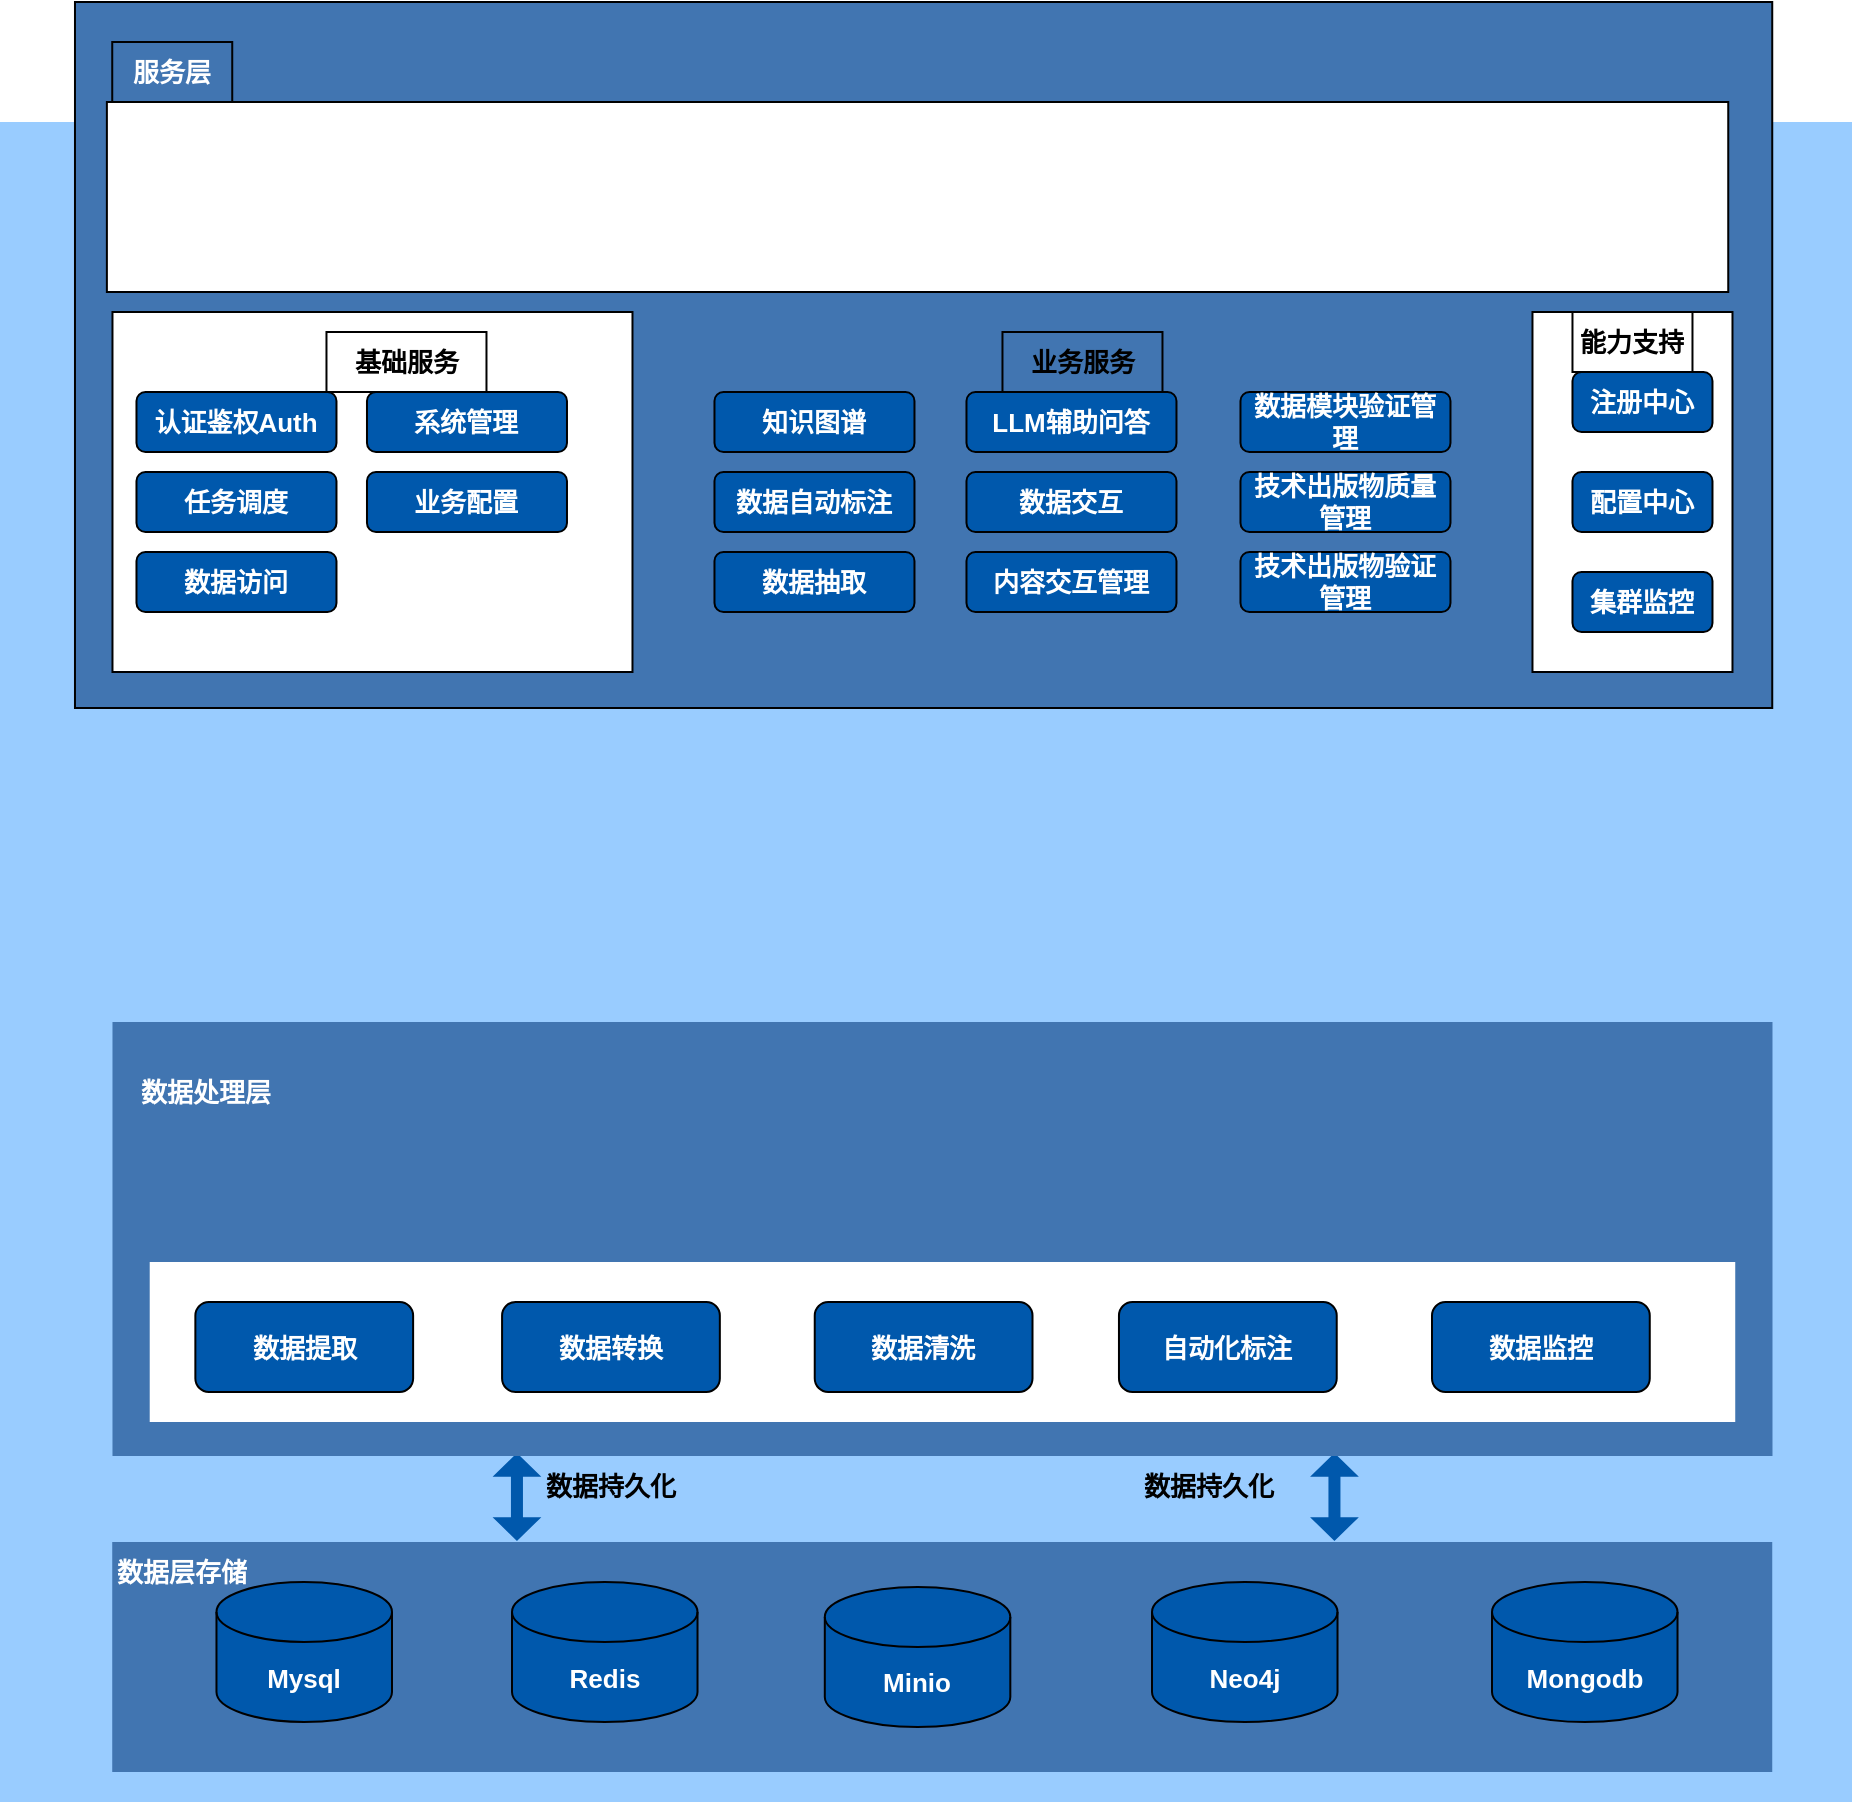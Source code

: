 <mxfile version="24.9.1">
  <diagram name="第 1 页" id="2rpAhfNdgSVbj2Yl61if">
    <mxGraphModel dx="1400" dy="1923" grid="1" gridSize="10" guides="1" tooltips="1" connect="1" arrows="1" fold="1" page="1" pageScale="1" pageWidth="827" pageHeight="1169" math="0" shadow="0">
      <root>
        <mxCell id="0" />
        <mxCell id="1" parent="0" />
        <mxCell id="RlNbZg7kIgTh7L_psRPj-1" value="" style="rounded=0;whiteSpace=wrap;html=1;fillColor=#99CCFF;strokeColor=none;" vertex="1" parent="1">
          <mxGeometry x="44" y="-50" width="926" height="840" as="geometry" />
        </mxCell>
        <mxCell id="RlNbZg7kIgTh7L_psRPj-2" value="" style="rounded=0;whiteSpace=wrap;html=1;fillColor=#4175B1;strokeColor=none;" vertex="1" parent="1">
          <mxGeometry x="100.12" y="660" width="830" height="115" as="geometry" />
        </mxCell>
        <mxCell id="RlNbZg7kIgTh7L_psRPj-4" value="数据层存储" style="text;html=1;align=center;verticalAlign=middle;whiteSpace=wrap;rounded=0;fontStyle=1;fontSize=13;strokeColor=none;fontColor=#FFFFFF;" vertex="1" parent="1">
          <mxGeometry x="100.24" y="660" width="69.76" height="30" as="geometry" />
        </mxCell>
        <mxCell id="RlNbZg7kIgTh7L_psRPj-5" value="Mysql" style="shape=cylinder3;whiteSpace=wrap;html=1;boundedLbl=1;backgroundOutline=1;size=15;fontStyle=1;fontSize=13;strokeColor=default;fillColor=#0058AC;fontColor=#FFFFFF;" vertex="1" parent="1">
          <mxGeometry x="152.24" y="680" width="87.76" height="70" as="geometry" />
        </mxCell>
        <mxCell id="RlNbZg7kIgTh7L_psRPj-30" value="" style="rounded=0;whiteSpace=wrap;html=1;fillColor=#4175B1;strokeColor=default;" vertex="1" parent="1">
          <mxGeometry x="81.49" y="-110" width="848.63" height="353" as="geometry" />
        </mxCell>
        <mxCell id="RlNbZg7kIgTh7L_psRPj-31" value="" style="rounded=0;whiteSpace=wrap;html=1;fontStyle=1;fontSize=13;fillColor=#FFFFFF;strokeColor=default;" vertex="1" parent="1">
          <mxGeometry x="100.24" y="45" width="260" height="180" as="geometry" />
        </mxCell>
        <mxCell id="RlNbZg7kIgTh7L_psRPj-32" value="" style="rounded=0;whiteSpace=wrap;html=1;fontStyle=1;fontSize=13;fillColor=#FFFFFF;strokeColor=default;" vertex="1" parent="1">
          <mxGeometry x="810.24" y="45" width="100" height="180" as="geometry" />
        </mxCell>
        <mxCell id="RlNbZg7kIgTh7L_psRPj-33" value="注册中心" style="rounded=1;whiteSpace=wrap;html=1;fontStyle=1;fontSize=13;strokeColor=default;fillColor=#0058AC;fontColor=#FFFFFF;" vertex="1" parent="1">
          <mxGeometry x="830.24" y="75" width="70" height="30" as="geometry" />
        </mxCell>
        <mxCell id="RlNbZg7kIgTh7L_psRPj-34" value="配置中心" style="rounded=1;whiteSpace=wrap;html=1;fontStyle=1;fontSize=13;strokeColor=default;fillColor=#0058AC;fontColor=#FFFFFF;" vertex="1" parent="1">
          <mxGeometry x="830.24" y="125" width="70" height="30" as="geometry" />
        </mxCell>
        <mxCell id="RlNbZg7kIgTh7L_psRPj-35" value="集群监控" style="rounded=1;whiteSpace=wrap;html=1;fontStyle=1;fontSize=13;strokeColor=default;fillColor=#0058AC;fontColor=#FFFFFF;" vertex="1" parent="1">
          <mxGeometry x="830.24" y="175" width="70" height="30" as="geometry" />
        </mxCell>
        <mxCell id="RlNbZg7kIgTh7L_psRPj-36" value="" style="edgeStyle=orthogonalEdgeStyle;rounded=0;orthogonalLoop=1;jettySize=auto;html=1;strokeColor=default;" edge="1" parent="1" source="RlNbZg7kIgTh7L_psRPj-37" target="RlNbZg7kIgTh7L_psRPj-49">
          <mxGeometry relative="1" as="geometry" />
        </mxCell>
        <mxCell id="RlNbZg7kIgTh7L_psRPj-37" value="基础服务" style="text;html=1;align=center;verticalAlign=middle;resizable=0;points=[];autosize=1;strokeColor=default;fillColor=none;fontStyle=1;fontSize=13;" vertex="1" parent="1">
          <mxGeometry x="207.24" y="55" width="80" height="30" as="geometry" />
        </mxCell>
        <mxCell id="RlNbZg7kIgTh7L_psRPj-38" value="认证鉴权Auth" style="rounded=1;whiteSpace=wrap;html=1;fontStyle=1;fontSize=13;strokeColor=default;fillColor=#0058AC;fontColor=#FFFFFF;" vertex="1" parent="1">
          <mxGeometry x="112.24" y="85" width="100" height="30" as="geometry" />
        </mxCell>
        <mxCell id="RlNbZg7kIgTh7L_psRPj-39" value="任务调度" style="rounded=1;whiteSpace=wrap;html=1;fontStyle=1;fontSize=13;strokeColor=default;fillColor=#0058AC;fontColor=#FFFFFF;" vertex="1" parent="1">
          <mxGeometry x="112.24" y="125" width="100" height="30" as="geometry" />
        </mxCell>
        <mxCell id="RlNbZg7kIgTh7L_psRPj-40" value="数据访问" style="rounded=1;whiteSpace=wrap;html=1;fontStyle=1;fontSize=13;strokeColor=default;fillColor=#0058AC;fontColor=#FFFFFF;" vertex="1" parent="1">
          <mxGeometry x="112.24" y="165" width="100" height="30" as="geometry" />
        </mxCell>
        <mxCell id="RlNbZg7kIgTh7L_psRPj-41" value="" style="rounded=0;whiteSpace=wrap;html=1;fontStyle=1;fontSize=13;fillColor=#FFFFFF;strokeColor=default;" vertex="1" parent="1">
          <mxGeometry x="97.44" y="-60" width="810.68" height="95" as="geometry" />
        </mxCell>
        <mxCell id="RlNbZg7kIgTh7L_psRPj-42" value="业务服务" style="text;html=1;align=center;verticalAlign=middle;resizable=0;points=[];autosize=1;strokeColor=default;fillColor=none;fontStyle=1;fontSize=13;" vertex="1" parent="1">
          <mxGeometry x="545.24" y="55" width="80" height="30" as="geometry" />
        </mxCell>
        <mxCell id="RlNbZg7kIgTh7L_psRPj-43" value="知识图谱" style="rounded=1;whiteSpace=wrap;html=1;fontStyle=1;fontSize=13;strokeColor=default;fillColor=#0058AC;fontColor=#FFFFFF;" vertex="1" parent="1">
          <mxGeometry x="401.24" y="85" width="100" height="30" as="geometry" />
        </mxCell>
        <mxCell id="RlNbZg7kIgTh7L_psRPj-44" value="数据自动标注" style="rounded=1;whiteSpace=wrap;html=1;fontStyle=1;fontSize=13;strokeColor=default;fillColor=#0058AC;fontColor=#FFFFFF;" vertex="1" parent="1">
          <mxGeometry x="401.24" y="125" width="100" height="30" as="geometry" />
        </mxCell>
        <mxCell id="RlNbZg7kIgTh7L_psRPj-45" value="数据抽取" style="rounded=1;whiteSpace=wrap;html=1;fontStyle=1;fontSize=13;strokeColor=default;fillColor=#0058AC;fontColor=#FFFFFF;" vertex="1" parent="1">
          <mxGeometry x="401.24" y="165" width="100" height="30" as="geometry" />
        </mxCell>
        <mxCell id="RlNbZg7kIgTh7L_psRPj-46" value="LLM辅助问答" style="rounded=1;whiteSpace=wrap;html=1;fontStyle=1;fontSize=13;strokeColor=default;fillColor=#0058AC;fontColor=#FFFFFF;" vertex="1" parent="1">
          <mxGeometry x="527.24" y="85" width="105" height="30" as="geometry" />
        </mxCell>
        <mxCell id="RlNbZg7kIgTh7L_psRPj-47" value="数据交互" style="rounded=1;whiteSpace=wrap;html=1;fontStyle=1;fontSize=13;strokeColor=default;fillColor=#0058AC;fontColor=#FFFFFF;" vertex="1" parent="1">
          <mxGeometry x="527.24" y="125" width="105" height="30" as="geometry" />
        </mxCell>
        <mxCell id="RlNbZg7kIgTh7L_psRPj-48" value="内容交互管理" style="rounded=1;whiteSpace=wrap;html=1;fontStyle=1;fontSize=13;strokeColor=default;fillColor=#0058AC;fontColor=#FFFFFF;" vertex="1" parent="1">
          <mxGeometry x="527.24" y="165" width="105" height="30" as="geometry" />
        </mxCell>
        <mxCell id="RlNbZg7kIgTh7L_psRPj-49" value="系统管理" style="rounded=1;whiteSpace=wrap;html=1;fontStyle=1;fontSize=13;strokeColor=default;fillColor=#0058AC;fontColor=#FFFFFF;" vertex="1" parent="1">
          <mxGeometry x="227.49" y="85" width="100" height="30" as="geometry" />
        </mxCell>
        <mxCell id="RlNbZg7kIgTh7L_psRPj-50" value="业务配置" style="rounded=1;whiteSpace=wrap;html=1;fontStyle=1;fontSize=13;strokeColor=default;fillColor=#0058AC;fontColor=#FFFFFF;" vertex="1" parent="1">
          <mxGeometry x="227.49" y="125" width="100" height="30" as="geometry" />
        </mxCell>
        <mxCell id="RlNbZg7kIgTh7L_psRPj-51" value="数据模块验证管理" style="rounded=1;whiteSpace=wrap;html=1;fontStyle=1;fontSize=13;strokeColor=default;fillColor=#0058AC;fontColor=#FFFFFF;" vertex="1" parent="1">
          <mxGeometry x="664.24" y="85" width="105" height="30" as="geometry" />
        </mxCell>
        <mxCell id="RlNbZg7kIgTh7L_psRPj-52" value="技术出版物质量管理" style="rounded=1;whiteSpace=wrap;html=1;fontStyle=1;fontSize=13;strokeColor=default;fillColor=#0058AC;fontColor=#FFFFFF;" vertex="1" parent="1">
          <mxGeometry x="664.24" y="125" width="105" height="30" as="geometry" />
        </mxCell>
        <mxCell id="RlNbZg7kIgTh7L_psRPj-53" value="技术出版物验证管理" style="rounded=1;whiteSpace=wrap;html=1;fontStyle=1;fontSize=13;strokeColor=default;fillColor=#0058AC;fontColor=#FFFFFF;" vertex="1" parent="1">
          <mxGeometry x="664.24" y="165" width="105" height="30" as="geometry" />
        </mxCell>
        <mxCell id="RlNbZg7kIgTh7L_psRPj-54" value="能力支持" style="text;html=1;align=center;verticalAlign=middle;whiteSpace=wrap;rounded=0;fontStyle=1;fontSize=13;strokeColor=default;" vertex="1" parent="1">
          <mxGeometry x="830.24" y="45" width="60" height="30" as="geometry" />
        </mxCell>
        <mxCell id="RlNbZg7kIgTh7L_psRPj-55" value="" style="shape=flexArrow;endArrow=classic;startArrow=classic;html=1;rounded=0;width=6;startSize=3.64;endSize=3.64;endWidth=17.388;startWidth=17.388;entryX=0.197;entryY=0.995;entryDx=0;entryDy=0;entryPerimeter=0;fontStyle=1;fontSize=13;strokeColor=none;fillColor=#0058AC;" edge="1" parent="1">
          <mxGeometry width="100" height="100" relative="1" as="geometry">
            <mxPoint x="302.48" y="660" as="sourcePoint" />
            <mxPoint x="302.476" y="615" as="targetPoint" />
          </mxGeometry>
        </mxCell>
        <mxCell id="RlNbZg7kIgTh7L_psRPj-56" value="" style="shape=flexArrow;endArrow=classic;startArrow=classic;html=1;rounded=0;width=6;startSize=3.64;endSize=3.64;endWidth=17.388;startWidth=17.388;entryX=0.197;entryY=0.995;entryDx=0;entryDy=0;entryPerimeter=0;fontStyle=1;fontSize=13;strokeColor=none;fillColor=#0058AC;" edge="1" parent="1">
          <mxGeometry width="100" height="100" relative="1" as="geometry">
            <mxPoint x="711.23" y="660" as="sourcePoint" />
            <mxPoint x="711.226" y="615" as="targetPoint" />
          </mxGeometry>
        </mxCell>
        <mxCell id="RlNbZg7kIgTh7L_psRPj-57" value="数据持久化" style="text;html=1;align=center;verticalAlign=middle;resizable=0;points=[];autosize=1;strokeColor=none;fillColor=none;fontStyle=1;fontSize=13;" vertex="1" parent="1">
          <mxGeometry x="304.48" y="617" width="90" height="30" as="geometry" />
        </mxCell>
        <mxCell id="RlNbZg7kIgTh7L_psRPj-58" value="数据持久化" style="text;html=1;align=center;verticalAlign=middle;resizable=0;points=[];autosize=1;strokeColor=none;fillColor=none;fontStyle=1;fontSize=13;" vertex="1" parent="1">
          <mxGeometry x="603.48" y="617" width="90" height="30" as="geometry" />
        </mxCell>
        <mxCell id="RlNbZg7kIgTh7L_psRPj-59" value="服务层" style="text;html=1;align=center;verticalAlign=middle;whiteSpace=wrap;rounded=0;fontStyle=1;fontSize=13;strokeColor=default;fontColor=#FFFFFF;" vertex="1" parent="1">
          <mxGeometry x="100.12" y="-90" width="60" height="30" as="geometry" />
        </mxCell>
        <mxCell id="RlNbZg7kIgTh7L_psRPj-61" value="Redis" style="shape=cylinder3;whiteSpace=wrap;html=1;boundedLbl=1;backgroundOutline=1;size=15;fontStyle=1;fontSize=13;strokeColor=default;fillColor=#0058AC;fontColor=#FFFFFF;" vertex="1" parent="1">
          <mxGeometry x="300" y="680" width="92.76" height="70" as="geometry" />
        </mxCell>
        <mxCell id="RlNbZg7kIgTh7L_psRPj-63" value="Minio" style="shape=cylinder3;whiteSpace=wrap;html=1;boundedLbl=1;backgroundOutline=1;size=15;fontStyle=1;fontSize=13;strokeColor=default;fillColor=#0058AC;fontColor=#FFFFFF;" vertex="1" parent="1">
          <mxGeometry x="456.4" y="682.5" width="92.76" height="70" as="geometry" />
        </mxCell>
        <mxCell id="RlNbZg7kIgTh7L_psRPj-64" value="Neo4j" style="shape=cylinder3;whiteSpace=wrap;html=1;boundedLbl=1;backgroundOutline=1;size=15;fontStyle=1;fontSize=13;strokeColor=default;fillColor=#0058AC;fontColor=#FFFFFF;" vertex="1" parent="1">
          <mxGeometry x="620" y="680" width="92.76" height="70" as="geometry" />
        </mxCell>
        <mxCell id="RlNbZg7kIgTh7L_psRPj-65" value="Mongodb" style="shape=cylinder3;whiteSpace=wrap;html=1;boundedLbl=1;backgroundOutline=1;size=15;fontStyle=1;fontSize=13;strokeColor=default;fillColor=#0058AC;fontColor=#FFFFFF;" vertex="1" parent="1">
          <mxGeometry x="790" y="680" width="92.76" height="70" as="geometry" />
        </mxCell>
        <mxCell id="RlNbZg7kIgTh7L_psRPj-66" value="" style="rounded=0;whiteSpace=wrap;html=1;fillColor=#4175B1;strokeColor=none;" vertex="1" parent="1">
          <mxGeometry x="100.24" y="400" width="830" height="217" as="geometry" />
        </mxCell>
        <mxCell id="RlNbZg7kIgTh7L_psRPj-67" value="数据处理层" style="text;html=1;align=center;verticalAlign=middle;whiteSpace=wrap;rounded=0;fontStyle=1;fontSize=13;strokeColor=none;fontColor=#FFFFFF;" vertex="1" parent="1">
          <mxGeometry x="112.24" y="420" width="69.76" height="30" as="geometry" />
        </mxCell>
        <mxCell id="RlNbZg7kIgTh7L_psRPj-68" value="" style="rounded=0;whiteSpace=wrap;html=1;fontStyle=1;fontSize=13;fillColor=#FFFFFF;strokeColor=none;" vertex="1" parent="1">
          <mxGeometry x="118.86" y="520" width="792.76" height="80" as="geometry" />
        </mxCell>
        <mxCell id="RlNbZg7kIgTh7L_psRPj-69" value="数据提取" style="rounded=1;whiteSpace=wrap;html=1;fontStyle=1;fontSize=13;strokeColor=default;fillColor=#0058AC;fontColor=#FFFFFF;" vertex="1" parent="1">
          <mxGeometry x="141.68" y="540" width="108.88" height="45" as="geometry" />
        </mxCell>
        <mxCell id="RlNbZg7kIgTh7L_psRPj-70" value="数据转换" style="rounded=1;whiteSpace=wrap;html=1;fontStyle=1;fontSize=13;strokeColor=default;fillColor=#0058AC;fontColor=#FFFFFF;" vertex="1" parent="1">
          <mxGeometry x="295.04" y="540" width="108.88" height="45" as="geometry" />
        </mxCell>
        <mxCell id="RlNbZg7kIgTh7L_psRPj-71" value="数据清洗" style="rounded=1;whiteSpace=wrap;html=1;fontStyle=1;fontSize=13;strokeColor=default;fillColor=#0058AC;fontColor=#FFFFFF;" vertex="1" parent="1">
          <mxGeometry x="451.37" y="540" width="108.88" height="45" as="geometry" />
        </mxCell>
        <mxCell id="RlNbZg7kIgTh7L_psRPj-73" value="自动化标注" style="rounded=1;whiteSpace=wrap;html=1;fontStyle=1;fontSize=13;strokeColor=default;fillColor=#0058AC;fontColor=#FFFFFF;" vertex="1" parent="1">
          <mxGeometry x="603.48" y="540" width="108.88" height="45" as="geometry" />
        </mxCell>
        <mxCell id="RlNbZg7kIgTh7L_psRPj-74" value="数据监控" style="rounded=1;whiteSpace=wrap;html=1;fontStyle=1;fontSize=13;strokeColor=default;fillColor=#0058AC;fontColor=#FFFFFF;" vertex="1" parent="1">
          <mxGeometry x="760" y="540" width="108.88" height="45" as="geometry" />
        </mxCell>
      </root>
    </mxGraphModel>
  </diagram>
</mxfile>
